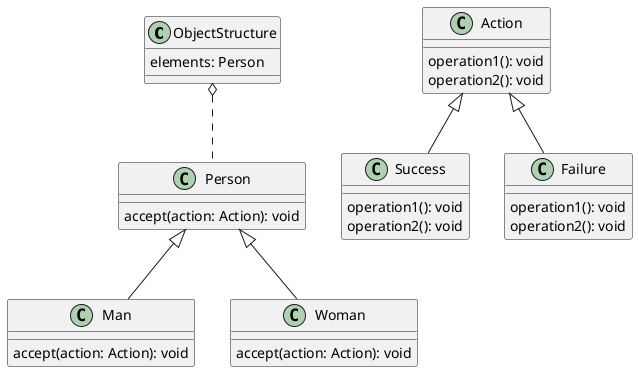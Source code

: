 @startuml

ObjectStructure o.. Person

class Action {
    {method} operation1(): void
    {method} operation2(): void
}

class Success extends Action {
    {method} operation1(): void
    {method} operation2(): void
}

class Failure extends Action {
    {method} operation1(): void
    {method} operation2(): void
}

class Person {
    {method} accept(action: Action): void
}

class Man extends Person {
    {method} accept(action: Action): void
}

class Woman extends Person {
    {method} accept(action: Action): void
}

class ObjectStructure {
    {field} elements: Person
}

@enduml